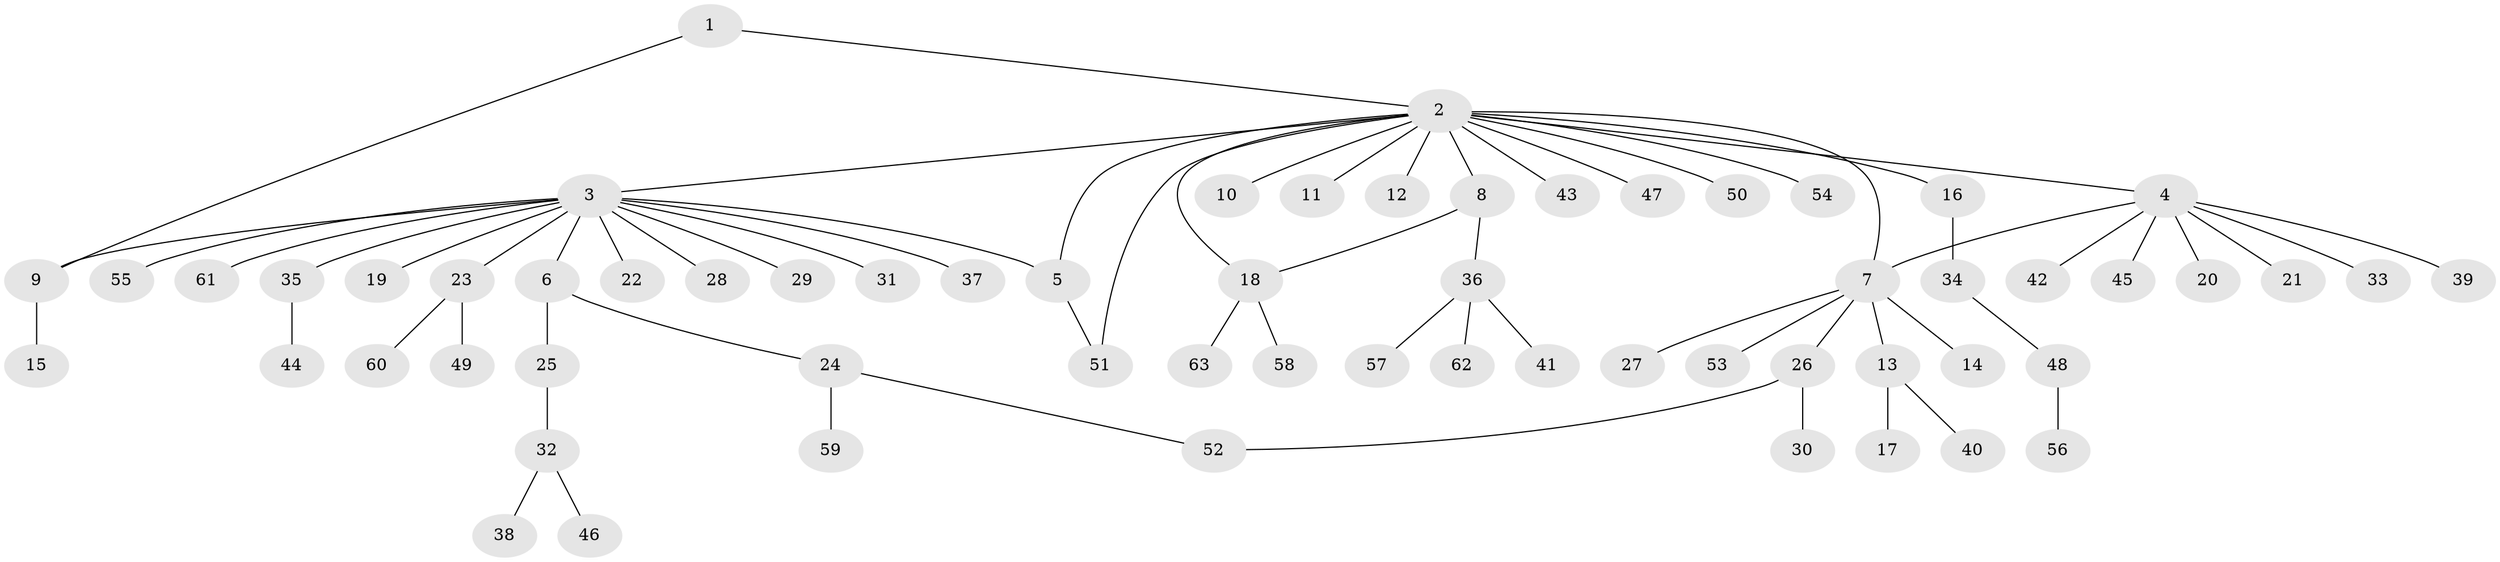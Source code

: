 // coarse degree distribution, {2: 0.15, 10: 0.1, 1: 0.65, 4: 0.05, 3: 0.05}
// Generated by graph-tools (version 1.1) at 2025/36/03/04/25 23:36:44]
// undirected, 63 vertices, 68 edges
graph export_dot {
  node [color=gray90,style=filled];
  1;
  2;
  3;
  4;
  5;
  6;
  7;
  8;
  9;
  10;
  11;
  12;
  13;
  14;
  15;
  16;
  17;
  18;
  19;
  20;
  21;
  22;
  23;
  24;
  25;
  26;
  27;
  28;
  29;
  30;
  31;
  32;
  33;
  34;
  35;
  36;
  37;
  38;
  39;
  40;
  41;
  42;
  43;
  44;
  45;
  46;
  47;
  48;
  49;
  50;
  51;
  52;
  53;
  54;
  55;
  56;
  57;
  58;
  59;
  60;
  61;
  62;
  63;
  1 -- 2;
  1 -- 9;
  2 -- 3;
  2 -- 4;
  2 -- 5;
  2 -- 7;
  2 -- 8;
  2 -- 10;
  2 -- 11;
  2 -- 12;
  2 -- 16;
  2 -- 18;
  2 -- 43;
  2 -- 47;
  2 -- 50;
  2 -- 51;
  2 -- 54;
  3 -- 5;
  3 -- 6;
  3 -- 9;
  3 -- 19;
  3 -- 22;
  3 -- 23;
  3 -- 28;
  3 -- 29;
  3 -- 31;
  3 -- 35;
  3 -- 37;
  3 -- 55;
  3 -- 61;
  4 -- 7;
  4 -- 20;
  4 -- 21;
  4 -- 33;
  4 -- 39;
  4 -- 42;
  4 -- 45;
  5 -- 51;
  6 -- 24;
  6 -- 25;
  7 -- 13;
  7 -- 14;
  7 -- 26;
  7 -- 27;
  7 -- 53;
  8 -- 18;
  8 -- 36;
  9 -- 15;
  13 -- 17;
  13 -- 40;
  16 -- 34;
  18 -- 58;
  18 -- 63;
  23 -- 49;
  23 -- 60;
  24 -- 52;
  24 -- 59;
  25 -- 32;
  26 -- 30;
  26 -- 52;
  32 -- 38;
  32 -- 46;
  34 -- 48;
  35 -- 44;
  36 -- 41;
  36 -- 57;
  36 -- 62;
  48 -- 56;
}
